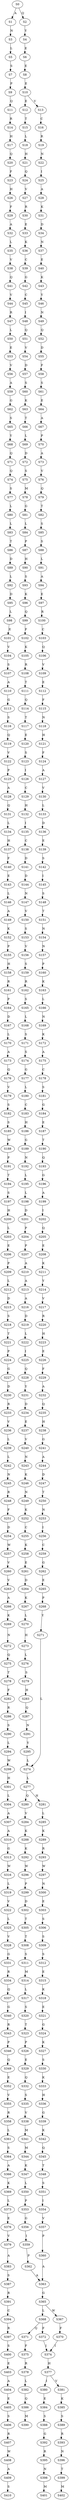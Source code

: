 strict digraph  {
	S0 -> S1 [ label = A ];
	S0 -> S2 [ label = Q ];
	S1 -> S3 [ label = N ];
	S2 -> S4 [ label = Y ];
	S3 -> S5 [ label = L ];
	S4 -> S6 [ label = E ];
	S5 -> S7 [ label = S ];
	S6 -> S8 [ label = E ];
	S7 -> S9 [ label = P ];
	S8 -> S10 [ label = E ];
	S9 -> S11 [ label = Q ];
	S10 -> S12 [ label = E ];
	S10 -> S13 [ label = V ];
	S11 -> S14 [ label = R ];
	S12 -> S15 [ label = T ];
	S13 -> S16 [ label = C ];
	S14 -> S17 [ label = H ];
	S15 -> S18 [ label = L ];
	S16 -> S19 [ label = R ];
	S17 -> S20 [ label = Q ];
	S18 -> S21 [ label = H ];
	S19 -> S22 [ label = N ];
	S20 -> S23 [ label = F ];
	S21 -> S24 [ label = Q ];
	S22 -> S25 [ label = I ];
	S23 -> S26 [ label = H ];
	S24 -> S27 [ label = V ];
	S25 -> S28 [ label = A ];
	S26 -> S29 [ label = F ];
	S27 -> S30 [ label = R ];
	S28 -> S31 [ label = K ];
	S29 -> S32 [ label = A ];
	S30 -> S33 [ label = E ];
	S31 -> S34 [ label = D ];
	S32 -> S35 [ label = L ];
	S33 -> S36 [ label = K ];
	S34 -> S37 [ label = N ];
	S35 -> S38 [ label = V ];
	S36 -> S39 [ label = C ];
	S37 -> S40 [ label = E ];
	S38 -> S41 [ label = Q ];
	S39 -> S42 [ label = G ];
	S40 -> S43 [ label = K ];
	S41 -> S44 [ label = V ];
	S42 -> S45 [ label = C ];
	S43 -> S46 [ label = Y ];
	S44 -> S47 [ label = R ];
	S45 -> S48 [ label = I ];
	S46 -> S49 [ label = N ];
	S47 -> S50 [ label = L ];
	S48 -> S51 [ label = Q ];
	S49 -> S52 [ label = Q ];
	S50 -> S53 [ label = E ];
	S51 -> S54 [ label = V ];
	S52 -> S55 [ label = D ];
	S53 -> S56 [ label = V ];
	S54 -> S57 [ label = D ];
	S55 -> S58 [ label = F ];
	S56 -> S59 [ label = A ];
	S57 -> S60 [ label = S ];
	S58 -> S61 [ label = S ];
	S59 -> S62 [ label = G ];
	S60 -> S63 [ label = K ];
	S61 -> S64 [ label = E ];
	S62 -> S65 [ label = S ];
	S63 -> S66 [ label = T ];
	S64 -> S67 [ label = A ];
	S65 -> S68 [ label = Y ];
	S66 -> S69 [ label = L ];
	S67 -> S70 [ label = P ];
	S68 -> S71 [ label = Q ];
	S69 -> S72 [ label = D ];
	S70 -> S73 [ label = A ];
	S71 -> S74 [ label = Q ];
	S72 -> S75 [ label = S ];
	S73 -> S76 [ label = V ];
	S74 -> S77 [ label = S ];
	S75 -> S78 [ label = M ];
	S76 -> S79 [ label = Q ];
	S77 -> S80 [ label = L ];
	S78 -> S81 [ label = G ];
	S79 -> S82 [ label = T ];
	S80 -> S83 [ label = L ];
	S81 -> S84 [ label = L ];
	S82 -> S85 [ label = S ];
	S83 -> S86 [ label = T ];
	S84 -> S87 [ label = P ];
	S85 -> S88 [ label = S ];
	S86 -> S89 [ label = D ];
	S87 -> S90 [ label = H ];
	S88 -> S91 [ label = L ];
	S89 -> S92 [ label = L ];
	S90 -> S93 [ label = S ];
	S91 -> S94 [ label = A ];
	S92 -> S95 [ label = D ];
	S93 -> S96 [ label = K ];
	S94 -> S97 [ label = E ];
	S95 -> S98 [ label = L ];
	S96 -> S99 [ label = Q ];
	S97 -> S100 [ label = R ];
	S98 -> S101 [ label = E ];
	S99 -> S102 [ label = F ];
	S100 -> S103 [ label = C ];
	S101 -> S104 [ label = V ];
	S102 -> S105 [ label = K ];
	S103 -> S106 [ label = Q ];
	S104 -> S107 [ label = S ];
	S105 -> S108 [ label = R ];
	S106 -> S109 [ label = V ];
	S107 -> S110 [ label = A ];
	S108 -> S111 [ label = T ];
	S109 -> S112 [ label = E ];
	S110 -> S113 [ label = G ];
	S111 -> S114 [ label = Q ];
	S112 -> S115 [ label = F ];
	S113 -> S116 [ label = S ];
	S114 -> S117 [ label = T ];
	S115 -> S118 [ label = N ];
	S116 -> S119 [ label = Q ];
	S117 -> S120 [ label = E ];
	S118 -> S121 [ label = H ];
	S119 -> S122 [ label = V ];
	S120 -> S123 [ label = S ];
	S121 -> S124 [ label = F ];
	S122 -> S125 [ label = P ];
	S123 -> S126 [ label = I ];
	S124 -> S127 [ label = A ];
	S125 -> S128 [ label = A ];
	S126 -> S129 [ label = C ];
	S127 -> S130 [ label = V ];
	S128 -> S131 [ label = Q ];
	S129 -> S132 [ label = H ];
	S130 -> S133 [ label = L ];
	S131 -> S134 [ label = L ];
	S132 -> S135 [ label = I ];
	S133 -> S136 [ label = D ];
	S134 -> S137 [ label = H ];
	S135 -> S138 [ label = C ];
	S136 -> S139 [ label = E ];
	S137 -> S140 [ label = F ];
	S138 -> S141 [ label = D ];
	S139 -> S142 [ label = S ];
	S140 -> S143 [ label = E ];
	S141 -> S144 [ label = D ];
	S142 -> S145 [ label = I ];
	S143 -> S146 [ label = L ];
	S144 -> S147 [ label = N ];
	S145 -> S148 [ label = S ];
	S146 -> S149 [ label = A ];
	S147 -> S150 [ label = V ];
	S148 -> S151 [ label = T ];
	S149 -> S152 [ label = K ];
	S150 -> S153 [ label = S ];
	S151 -> S154 [ label = N ];
	S152 -> S155 [ label = P ];
	S153 -> S156 [ label = V ];
	S154 -> S157 [ label = N ];
	S155 -> S158 [ label = H ];
	S156 -> S159 [ label = S ];
	S157 -> S160 [ label = P ];
	S158 -> S161 [ label = R ];
	S159 -> S162 [ label = R ];
	S160 -> S163 [ label = K ];
	S161 -> S164 [ label = P ];
	S162 -> S165 [ label = S ];
	S163 -> S166 [ label = L ];
	S164 -> S167 [ label = D ];
	S165 -> S168 [ label = L ];
	S166 -> S169 [ label = N ];
	S167 -> S170 [ label = L ];
	S168 -> S171 [ label = S ];
	S169 -> S172 [ label = K ];
	S170 -> S173 [ label = A ];
	S171 -> S174 [ label = S ];
	S172 -> S175 [ label = A ];
	S173 -> S176 [ label = Q ];
	S174 -> S177 [ label = G ];
	S175 -> S178 [ label = C ];
	S176 -> S179 [ label = V ];
	S177 -> S180 [ label = L ];
	S178 -> S181 [ label = S ];
	S179 -> S182 [ label = S ];
	S180 -> S183 [ label = C ];
	S181 -> S184 [ label = G ];
	S182 -> S185 [ label = S ];
	S183 -> S186 [ label = H ];
	S184 -> S187 [ label = E ];
	S185 -> S188 [ label = W ];
	S186 -> S189 [ label = G ];
	S187 -> S190 [ label = T ];
	S188 -> S191 [ label = P ];
	S189 -> S192 [ label = N ];
	S190 -> S193 [ label = Q ];
	S191 -> S194 [ label = T ];
	S192 -> S195 [ label = L ];
	S193 -> S196 [ label = G ];
	S194 -> S197 [ label = S ];
	S195 -> S198 [ label = L ];
	S196 -> S199 [ label = A ];
	S197 -> S200 [ label = H ];
	S198 -> S201 [ label = D ];
	S199 -> S202 [ label = I ];
	S200 -> S203 [ label = L ];
	S201 -> S204 [ label = P ];
	S202 -> S205 [ label = Q ];
	S203 -> S206 [ label = E ];
	S204 -> S207 [ label = P ];
	S205 -> S208 [ label = E ];
	S206 -> S209 [ label = P ];
	S207 -> S210 [ label = A ];
	S208 -> S211 [ label = K ];
	S209 -> S212 [ label = L ];
	S210 -> S213 [ label = A ];
	S211 -> S214 [ label = Y ];
	S212 -> S215 [ label = D ];
	S213 -> S216 [ label = A ];
	S214 -> S217 [ label = V ];
	S215 -> S218 [ label = S ];
	S216 -> S219 [ label = D ];
	S217 -> S220 [ label = R ];
	S218 -> S221 [ label = T ];
	S219 -> S222 [ label = L ];
	S220 -> S223 [ label = H ];
	S221 -> S224 [ label = P ];
	S222 -> S225 [ label = I ];
	S223 -> S226 [ label = E ];
	S224 -> S227 [ label = G ];
	S225 -> S228 [ label = Q ];
	S226 -> S229 [ label = F ];
	S227 -> S230 [ label = D ];
	S228 -> S231 [ label = Y ];
	S229 -> S232 [ label = A ];
	S230 -> S233 [ label = R ];
	S231 -> S234 [ label = D ];
	S232 -> S235 [ label = Q ];
	S233 -> S236 [ label = V ];
	S234 -> S237 [ label = E ];
	S235 -> S238 [ label = H ];
	S236 -> S239 [ label = L ];
	S237 -> S240 [ label = V ];
	S238 -> S241 [ label = G ];
	S239 -> S242 [ label = L ];
	S240 -> S243 [ label = N ];
	S241 -> S244 [ label = A ];
	S242 -> S245 [ label = N ];
	S243 -> S246 [ label = K ];
	S244 -> S247 [ label = D ];
	S245 -> S248 [ label = R ];
	S246 -> S249 [ label = N ];
	S247 -> S250 [ label = T ];
	S248 -> S251 [ label = F ];
	S249 -> S252 [ label = K ];
	S250 -> S253 [ label = N ];
	S251 -> S254 [ label = D ];
	S252 -> S255 [ label = C ];
	S253 -> S256 [ label = I ];
	S254 -> S257 [ label = W ];
	S255 -> S258 [ label = K ];
	S256 -> S259 [ label = C ];
	S257 -> S260 [ label = V ];
	S258 -> S261 [ label = E ];
	S259 -> S262 [ label = G ];
	S260 -> S263 [ label = V ];
	S261 -> S264 [ label = D ];
	S262 -> S265 [ label = E ];
	S263 -> S266 [ label = A ];
	S264 -> S267 [ label = K ];
	S265 -> S268 [ label = P ];
	S266 -> S269 [ label = K ];
	S267 -> S270 [ label = L ];
	S268 -> S271 [ label = Y ];
	S269 -> S272 [ label = N ];
	S270 -> S273 [ label = H ];
	S271 -> S274 [ label = L ];
	S272 -> S275 [ label = Q ];
	S273 -> S276 [ label = L ];
	S274 -> S277 [ label = L ];
	S275 -> S278 [ label = T ];
	S276 -> S279 [ label = S ];
	S277 -> S280 [ label = Q ];
	S277 -> S281 [ label = H ];
	S278 -> S282 [ label = F ];
	S279 -> S283 [ label = H ];
	S280 -> S284 [ label = V ];
	S281 -> S285 [ label = L ];
	S282 -> S286 [ label = R ];
	S283 -> S287 [ label = Q ];
	S284 -> S288 [ label = K ];
	S285 -> S289 [ label = K ];
	S286 -> S290 [ label = S ];
	S287 -> S291 [ label = N ];
	S288 -> S292 [ label = K ];
	S289 -> S293 [ label = R ];
	S290 -> S294 [ label = L ];
	S291 -> S295 [ label = Y ];
	S292 -> S296 [ label = W ];
	S293 -> S297 [ label = W ];
	S294 -> S298 [ label = W ];
	S295 -> S274 [ label = L ];
	S296 -> S299 [ label = P ];
	S297 -> S300 [ label = N ];
	S298 -> S301 [ label = H ];
	S299 -> S302 [ label = D ];
	S300 -> S303 [ label = E ];
	S301 -> S304 [ label = L ];
	S302 -> S305 [ label = T ];
	S303 -> S306 [ label = S ];
	S304 -> S307 [ label = A ];
	S305 -> S308 [ label = T ];
	S306 -> S309 [ label = S ];
	S307 -> S310 [ label = A ];
	S308 -> S311 [ label = S ];
	S309 -> S312 [ label = S ];
	S310 -> S313 [ label = G ];
	S311 -> S314 [ label = M ];
	S312 -> S315 [ label = E ];
	S313 -> S316 [ label = W ];
	S314 -> S317 [ label = L ];
	S315 -> S318 [ label = K ];
	S316 -> S319 [ label = L ];
	S317 -> S320 [ label = S ];
	S318 -> S321 [ label = E ];
	S319 -> S322 [ label = V ];
	S320 -> S323 [ label = T ];
	S321 -> S324 [ label = G ];
	S322 -> S325 [ label = L ];
	S323 -> S326 [ label = P ];
	S324 -> S327 [ label = K ];
	S325 -> S328 [ label = V ];
	S326 -> S329 [ label = E ];
	S327 -> S330 [ label = S ];
	S328 -> S331 [ label = G ];
	S329 -> S332 [ label = Q ];
	S330 -> S333 [ label = K ];
	S331 -> S334 [ label = R ];
	S332 -> S335 [ label = S ];
	S333 -> S336 [ label = H ];
	S334 -> S337 [ label = Q ];
	S335 -> S338 [ label = V ];
	S336 -> S339 [ label = G ];
	S337 -> S340 [ label = G ];
	S338 -> S341 [ label = M ];
	S339 -> S342 [ label = K ];
	S340 -> S343 [ label = R ];
	S341 -> S344 [ label = M ];
	S342 -> S345 [ label = Q ];
	S343 -> S346 [ label = P ];
	S344 -> S347 [ label = K ];
	S345 -> S348 [ label = T ];
	S346 -> S349 [ label = Q ];
	S347 -> S350 [ label = L ];
	S348 -> S351 [ label = S ];
	S349 -> S352 [ label = E ];
	S350 -> S353 [ label = P ];
	S351 -> S354 [ label = I ];
	S352 -> S355 [ label = V ];
	S353 -> S356 [ label = G ];
	S354 -> S357 [ label = V ];
	S355 -> S358 [ label = R ];
	S356 -> S359 [ label = I ];
	S357 -> S360 [ label = P ];
	S358 -> S361 [ label = L ];
	S359 -> S362 [ label = P ];
	S360 -> S363 [ label = A ];
	S361 -> S364 [ label = S ];
	S362 -> S363 [ label = A ];
	S363 -> S365 [ label = G ];
	S364 -> S366 [ label = A ];
	S365 -> S367 [ label = W ];
	S365 -> S368 [ label = L ];
	S366 -> S369 [ label = K ];
	S367 -> S370 [ label = F ];
	S368 -> S371 [ label = Q ];
	S368 -> S372 [ label = F ];
	S369 -> S373 [ label = L ];
	S370 -> S374 [ label = I ];
	S371 -> S375 [ label = F ];
	S372 -> S374 [ label = I ];
	S373 -> S376 [ label = E ];
	S374 -> S377 [ label = H ];
	S375 -> S378 [ label = R ];
	S376 -> S379 [ label = V ];
	S377 -> S380 [ label = I ];
	S377 -> S381 [ label = V ];
	S378 -> S382 [ label = L ];
	S379 -> S383 [ label = A ];
	S380 -> S384 [ label = E ];
	S381 -> S385 [ label = K ];
	S382 -> S386 [ label = Q ];
	S383 -> S387 [ label = S ];
	S384 -> S388 [ label = S ];
	S385 -> S389 [ label = S ];
	S386 -> S390 [ label = M ];
	S387 -> S391 [ label = R ];
	S388 -> S392 [ label = G ];
	S389 -> S393 [ label = R ];
	S391 -> S394 [ label = C ];
	S392 -> S395 [ label = R ];
	S393 -> S396 [ label = N ];
	S394 -> S397 [ label = R ];
	S395 -> S398 [ label = N ];
	S396 -> S399 [ label = T ];
	S397 -> S400 [ label = S ];
	S398 -> S401 [ label = M ];
	S399 -> S402 [ label = M ];
	S400 -> S403 [ label = E ];
	S403 -> S404 [ label = A ];
	S404 -> S405 [ label = E ];
	S405 -> S406 [ label = S ];
	S406 -> S407 [ label = R ];
	S407 -> S408 [ label = W ];
	S408 -> S409 [ label = A ];
	S409 -> S410 [ label = S ];
}
